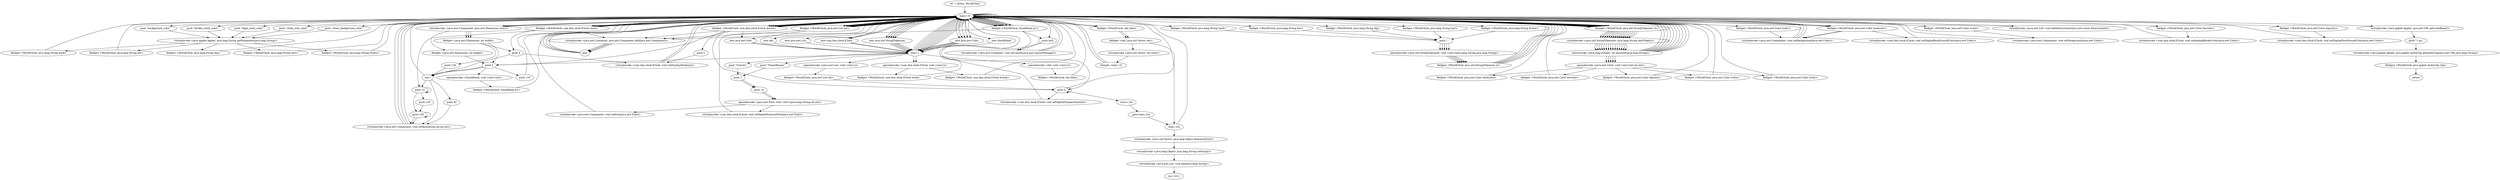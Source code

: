 digraph "" {
    "r0 := @this: WorldClock"
    "load.r r0"
    "r0 := @this: WorldClock"->"load.r r0";
    "load.r r0"->"load.r r0";
    "push \"background_color\""
    "load.r r0"->"push \"background_color\"";
    "virtualinvoke <java.applet.Applet: java.lang.String getParameter(java.lang.String)>"
    "push \"background_color\""->"virtualinvoke <java.applet.Applet: java.lang.String getParameter(java.lang.String)>";
    "fieldput <WorldClock: java.lang.String back>"
    "virtualinvoke <java.applet.Applet: java.lang.String getParameter(java.lang.String)>"->"fieldput <WorldClock: java.lang.String back>";
    "fieldput <WorldClock: java.lang.String back>"->"load.r r0";
    "new java.util.StringTokenizer"
    "load.r r0"->"new java.util.StringTokenizer";
    "dup1.r"
    "new java.util.StringTokenizer"->"dup1.r";
    "dup1.r"->"load.r r0";
    "fieldget <WorldClock: java.lang.String back>"
    "load.r r0"->"fieldget <WorldClock: java.lang.String back>";
    "push \",\""
    "fieldget <WorldClock: java.lang.String back>"->"push \",\"";
    "specialinvoke <java.util.StringTokenizer: void <init>(java.lang.String,java.lang.String)>"
    "push \",\""->"specialinvoke <java.util.StringTokenizer: void <init>(java.lang.String,java.lang.String)>";
    "fieldput <WorldClock: java.util.StringTokenizer st>"
    "specialinvoke <java.util.StringTokenizer: void <init>(java.lang.String,java.lang.String)>"->"fieldput <WorldClock: java.util.StringTokenizer st>";
    "fieldput <WorldClock: java.util.StringTokenizer st>"->"load.r r0";
    "new java.awt.Color"
    "load.r r0"->"new java.awt.Color";
    "new java.awt.Color"->"dup1.r";
    "dup1.r"->"load.r r0";
    "fieldget <WorldClock: java.util.StringTokenizer st>"
    "load.r r0"->"fieldget <WorldClock: java.util.StringTokenizer st>";
    "virtualinvoke <java.util.StringTokenizer: java.lang.String nextToken()>"
    "fieldget <WorldClock: java.util.StringTokenizer st>"->"virtualinvoke <java.util.StringTokenizer: java.lang.String nextToken()>";
    "staticinvoke <java.lang.Integer: int parseInt(java.lang.String)>"
    "virtualinvoke <java.util.StringTokenizer: java.lang.String nextToken()>"->"staticinvoke <java.lang.Integer: int parseInt(java.lang.String)>";
    "staticinvoke <java.lang.Integer: int parseInt(java.lang.String)>"->"load.r r0";
    "load.r r0"->"fieldget <WorldClock: java.util.StringTokenizer st>";
    "fieldget <WorldClock: java.util.StringTokenizer st>"->"virtualinvoke <java.util.StringTokenizer: java.lang.String nextToken()>";
    "virtualinvoke <java.util.StringTokenizer: java.lang.String nextToken()>"->"staticinvoke <java.lang.Integer: int parseInt(java.lang.String)>";
    "staticinvoke <java.lang.Integer: int parseInt(java.lang.String)>"->"load.r r0";
    "load.r r0"->"fieldget <WorldClock: java.util.StringTokenizer st>";
    "fieldget <WorldClock: java.util.StringTokenizer st>"->"virtualinvoke <java.util.StringTokenizer: java.lang.String nextToken()>";
    "virtualinvoke <java.util.StringTokenizer: java.lang.String nextToken()>"->"staticinvoke <java.lang.Integer: int parseInt(java.lang.String)>";
    "specialinvoke <java.awt.Color: void <init>(int,int,int)>"
    "staticinvoke <java.lang.Integer: int parseInt(java.lang.String)>"->"specialinvoke <java.awt.Color: void <init>(int,int,int)>";
    "fieldput <WorldClock: java.awt.Color backcolor>"
    "specialinvoke <java.awt.Color: void <init>(int,int,int)>"->"fieldput <WorldClock: java.awt.Color backcolor>";
    "fieldput <WorldClock: java.awt.Color backcolor>"->"load.r r0";
    "load.r r0"->"load.r r0";
    "push \"border_clock_color\""
    "load.r r0"->"push \"border_clock_color\"";
    "push \"border_clock_color\""->"virtualinvoke <java.applet.Applet: java.lang.String getParameter(java.lang.String)>";
    "fieldput <WorldClock: java.lang.String bor>"
    "virtualinvoke <java.applet.Applet: java.lang.String getParameter(java.lang.String)>"->"fieldput <WorldClock: java.lang.String bor>";
    "fieldput <WorldClock: java.lang.String bor>"->"load.r r0";
    "load.r r0"->"new java.util.StringTokenizer";
    "new java.util.StringTokenizer"->"dup1.r";
    "dup1.r"->"load.r r0";
    "fieldget <WorldClock: java.lang.String bor>"
    "load.r r0"->"fieldget <WorldClock: java.lang.String bor>";
    "fieldget <WorldClock: java.lang.String bor>"->"push \",\"";
    "push \",\""->"specialinvoke <java.util.StringTokenizer: void <init>(java.lang.String,java.lang.String)>";
    "specialinvoke <java.util.StringTokenizer: void <init>(java.lang.String,java.lang.String)>"->"fieldput <WorldClock: java.util.StringTokenizer st>";
    "fieldput <WorldClock: java.util.StringTokenizer st>"->"load.r r0";
    "load.r r0"->"new java.awt.Color";
    "new java.awt.Color"->"dup1.r";
    "dup1.r"->"load.r r0";
    "load.r r0"->"fieldget <WorldClock: java.util.StringTokenizer st>";
    "fieldget <WorldClock: java.util.StringTokenizer st>"->"virtualinvoke <java.util.StringTokenizer: java.lang.String nextToken()>";
    "virtualinvoke <java.util.StringTokenizer: java.lang.String nextToken()>"->"staticinvoke <java.lang.Integer: int parseInt(java.lang.String)>";
    "staticinvoke <java.lang.Integer: int parseInt(java.lang.String)>"->"load.r r0";
    "load.r r0"->"fieldget <WorldClock: java.util.StringTokenizer st>";
    "fieldget <WorldClock: java.util.StringTokenizer st>"->"virtualinvoke <java.util.StringTokenizer: java.lang.String nextToken()>";
    "virtualinvoke <java.util.StringTokenizer: java.lang.String nextToken()>"->"staticinvoke <java.lang.Integer: int parseInt(java.lang.String)>";
    "staticinvoke <java.lang.Integer: int parseInt(java.lang.String)>"->"load.r r0";
    "load.r r0"->"fieldget <WorldClock: java.util.StringTokenizer st>";
    "fieldget <WorldClock: java.util.StringTokenizer st>"->"virtualinvoke <java.util.StringTokenizer: java.lang.String nextToken()>";
    "virtualinvoke <java.util.StringTokenizer: java.lang.String nextToken()>"->"staticinvoke <java.lang.Integer: int parseInt(java.lang.String)>";
    "staticinvoke <java.lang.Integer: int parseInt(java.lang.String)>"->"specialinvoke <java.awt.Color: void <init>(int,int,int)>";
    "fieldput <WorldClock: java.awt.Color borcolor>"
    "specialinvoke <java.awt.Color: void <init>(int,int,int)>"->"fieldput <WorldClock: java.awt.Color borcolor>";
    "fieldput <WorldClock: java.awt.Color borcolor>"->"load.r r0";
    "load.r r0"->"load.r r0";
    "push \"digit_clock_color\""
    "load.r r0"->"push \"digit_clock_color\"";
    "push \"digit_clock_color\""->"virtualinvoke <java.applet.Applet: java.lang.String getParameter(java.lang.String)>";
    "fieldput <WorldClock: java.lang.String dig>"
    "virtualinvoke <java.applet.Applet: java.lang.String getParameter(java.lang.String)>"->"fieldput <WorldClock: java.lang.String dig>";
    "fieldput <WorldClock: java.lang.String dig>"->"load.r r0";
    "load.r r0"->"new java.util.StringTokenizer";
    "new java.util.StringTokenizer"->"dup1.r";
    "dup1.r"->"load.r r0";
    "fieldget <WorldClock: java.lang.String dig>"
    "load.r r0"->"fieldget <WorldClock: java.lang.String dig>";
    "fieldget <WorldClock: java.lang.String dig>"->"push \",\"";
    "push \",\""->"specialinvoke <java.util.StringTokenizer: void <init>(java.lang.String,java.lang.String)>";
    "specialinvoke <java.util.StringTokenizer: void <init>(java.lang.String,java.lang.String)>"->"fieldput <WorldClock: java.util.StringTokenizer st>";
    "fieldput <WorldClock: java.util.StringTokenizer st>"->"load.r r0";
    "load.r r0"->"new java.awt.Color";
    "new java.awt.Color"->"dup1.r";
    "dup1.r"->"load.r r0";
    "load.r r0"->"fieldget <WorldClock: java.util.StringTokenizer st>";
    "fieldget <WorldClock: java.util.StringTokenizer st>"->"virtualinvoke <java.util.StringTokenizer: java.lang.String nextToken()>";
    "virtualinvoke <java.util.StringTokenizer: java.lang.String nextToken()>"->"staticinvoke <java.lang.Integer: int parseInt(java.lang.String)>";
    "staticinvoke <java.lang.Integer: int parseInt(java.lang.String)>"->"load.r r0";
    "load.r r0"->"fieldget <WorldClock: java.util.StringTokenizer st>";
    "fieldget <WorldClock: java.util.StringTokenizer st>"->"virtualinvoke <java.util.StringTokenizer: java.lang.String nextToken()>";
    "virtualinvoke <java.util.StringTokenizer: java.lang.String nextToken()>"->"staticinvoke <java.lang.Integer: int parseInt(java.lang.String)>";
    "staticinvoke <java.lang.Integer: int parseInt(java.lang.String)>"->"load.r r0";
    "load.r r0"->"fieldget <WorldClock: java.util.StringTokenizer st>";
    "fieldget <WorldClock: java.util.StringTokenizer st>"->"virtualinvoke <java.util.StringTokenizer: java.lang.String nextToken()>";
    "virtualinvoke <java.util.StringTokenizer: java.lang.String nextToken()>"->"staticinvoke <java.lang.Integer: int parseInt(java.lang.String)>";
    "staticinvoke <java.lang.Integer: int parseInt(java.lang.String)>"->"specialinvoke <java.awt.Color: void <init>(int,int,int)>";
    "fieldput <WorldClock: java.awt.Color digcolor>"
    "specialinvoke <java.awt.Color: void <init>(int,int,int)>"->"fieldput <WorldClock: java.awt.Color digcolor>";
    "fieldput <WorldClock: java.awt.Color digcolor>"->"load.r r0";
    "load.r r0"->"load.r r0";
    "push \"cities_text_color\""
    "load.r r0"->"push \"cities_text_color\"";
    "push \"cities_text_color\""->"virtualinvoke <java.applet.Applet: java.lang.String getParameter(java.lang.String)>";
    "fieldput <WorldClock: java.lang.String text>"
    "virtualinvoke <java.applet.Applet: java.lang.String getParameter(java.lang.String)>"->"fieldput <WorldClock: java.lang.String text>";
    "fieldput <WorldClock: java.lang.String text>"->"load.r r0";
    "load.r r0"->"new java.util.StringTokenizer";
    "new java.util.StringTokenizer"->"dup1.r";
    "dup1.r"->"load.r r0";
    "fieldget <WorldClock: java.lang.String text>"
    "load.r r0"->"fieldget <WorldClock: java.lang.String text>";
    "fieldget <WorldClock: java.lang.String text>"->"push \",\"";
    "push \",\""->"specialinvoke <java.util.StringTokenizer: void <init>(java.lang.String,java.lang.String)>";
    "specialinvoke <java.util.StringTokenizer: void <init>(java.lang.String,java.lang.String)>"->"fieldput <WorldClock: java.util.StringTokenizer st>";
    "fieldput <WorldClock: java.util.StringTokenizer st>"->"load.r r0";
    "load.r r0"->"new java.awt.Color";
    "new java.awt.Color"->"dup1.r";
    "dup1.r"->"load.r r0";
    "load.r r0"->"fieldget <WorldClock: java.util.StringTokenizer st>";
    "fieldget <WorldClock: java.util.StringTokenizer st>"->"virtualinvoke <java.util.StringTokenizer: java.lang.String nextToken()>";
    "virtualinvoke <java.util.StringTokenizer: java.lang.String nextToken()>"->"staticinvoke <java.lang.Integer: int parseInt(java.lang.String)>";
    "staticinvoke <java.lang.Integer: int parseInt(java.lang.String)>"->"load.r r0";
    "load.r r0"->"fieldget <WorldClock: java.util.StringTokenizer st>";
    "fieldget <WorldClock: java.util.StringTokenizer st>"->"virtualinvoke <java.util.StringTokenizer: java.lang.String nextToken()>";
    "virtualinvoke <java.util.StringTokenizer: java.lang.String nextToken()>"->"staticinvoke <java.lang.Integer: int parseInt(java.lang.String)>";
    "staticinvoke <java.lang.Integer: int parseInt(java.lang.String)>"->"load.r r0";
    "load.r r0"->"fieldget <WorldClock: java.util.StringTokenizer st>";
    "fieldget <WorldClock: java.util.StringTokenizer st>"->"virtualinvoke <java.util.StringTokenizer: java.lang.String nextToken()>";
    "virtualinvoke <java.util.StringTokenizer: java.lang.String nextToken()>"->"staticinvoke <java.lang.Integer: int parseInt(java.lang.String)>";
    "staticinvoke <java.lang.Integer: int parseInt(java.lang.String)>"->"specialinvoke <java.awt.Color: void <init>(int,int,int)>";
    "fieldput <WorldClock: java.awt.Color tcolor>"
    "specialinvoke <java.awt.Color: void <init>(int,int,int)>"->"fieldput <WorldClock: java.awt.Color tcolor>";
    "fieldput <WorldClock: java.awt.Color tcolor>"->"load.r r0";
    "load.r r0"->"load.r r0";
    "push \"cities_background_color\""
    "load.r r0"->"push \"cities_background_color\"";
    "push \"cities_background_color\""->"virtualinvoke <java.applet.Applet: java.lang.String getParameter(java.lang.String)>";
    "fieldput <WorldClock: java.lang.String ltcolor>"
    "virtualinvoke <java.applet.Applet: java.lang.String getParameter(java.lang.String)>"->"fieldput <WorldClock: java.lang.String ltcolor>";
    "fieldput <WorldClock: java.lang.String ltcolor>"->"load.r r0";
    "load.r r0"->"new java.util.StringTokenizer";
    "new java.util.StringTokenizer"->"dup1.r";
    "dup1.r"->"load.r r0";
    "fieldget <WorldClock: java.lang.String ltcolor>"
    "load.r r0"->"fieldget <WorldClock: java.lang.String ltcolor>";
    "fieldget <WorldClock: java.lang.String ltcolor>"->"push \",\"";
    "push \",\""->"specialinvoke <java.util.StringTokenizer: void <init>(java.lang.String,java.lang.String)>";
    "specialinvoke <java.util.StringTokenizer: void <init>(java.lang.String,java.lang.String)>"->"fieldput <WorldClock: java.util.StringTokenizer st>";
    "fieldput <WorldClock: java.util.StringTokenizer st>"->"load.r r0";
    "load.r r0"->"new java.awt.Color";
    "new java.awt.Color"->"dup1.r";
    "dup1.r"->"load.r r0";
    "load.r r0"->"fieldget <WorldClock: java.util.StringTokenizer st>";
    "fieldget <WorldClock: java.util.StringTokenizer st>"->"virtualinvoke <java.util.StringTokenizer: java.lang.String nextToken()>";
    "virtualinvoke <java.util.StringTokenizer: java.lang.String nextToken()>"->"staticinvoke <java.lang.Integer: int parseInt(java.lang.String)>";
    "staticinvoke <java.lang.Integer: int parseInt(java.lang.String)>"->"load.r r0";
    "load.r r0"->"fieldget <WorldClock: java.util.StringTokenizer st>";
    "fieldget <WorldClock: java.util.StringTokenizer st>"->"virtualinvoke <java.util.StringTokenizer: java.lang.String nextToken()>";
    "virtualinvoke <java.util.StringTokenizer: java.lang.String nextToken()>"->"staticinvoke <java.lang.Integer: int parseInt(java.lang.String)>";
    "staticinvoke <java.lang.Integer: int parseInt(java.lang.String)>"->"load.r r0";
    "load.r r0"->"fieldget <WorldClock: java.util.StringTokenizer st>";
    "fieldget <WorldClock: java.util.StringTokenizer st>"->"virtualinvoke <java.util.StringTokenizer: java.lang.String nextToken()>";
    "virtualinvoke <java.util.StringTokenizer: java.lang.String nextToken()>"->"staticinvoke <java.lang.Integer: int parseInt(java.lang.String)>";
    "staticinvoke <java.lang.Integer: int parseInt(java.lang.String)>"->"specialinvoke <java.awt.Color: void <init>(int,int,int)>";
    "fieldput <WorldClock: java.awt.Color lcolor>"
    "specialinvoke <java.awt.Color: void <init>(int,int,int)>"->"fieldput <WorldClock: java.awt.Color lcolor>";
    "fieldput <WorldClock: java.awt.Color lcolor>"->"load.r r0";
    "push null"
    "load.r r0"->"push null";
    "virtualinvoke <java.awt.Container: void setLayout(java.awt.LayoutManager)>"
    "push null"->"virtualinvoke <java.awt.Container: void setLayout(java.awt.LayoutManager)>";
    "virtualinvoke <java.awt.Container: void setLayout(java.awt.LayoutManager)>"->"load.r r0";
    "new QuickPanel"
    "load.r r0"->"new QuickPanel";
    "new QuickPanel"->"dup1.r";
    "push 2"
    "dup1.r"->"push 2";
    "specialinvoke <QuickPanel: void <init>(int)>"
    "push 2"->"specialinvoke <QuickPanel: void <init>(int)>";
    "fieldput <WorldClock: QuickPanel p1>"
    "specialinvoke <QuickPanel: void <init>(int)>"->"fieldput <WorldClock: QuickPanel p1>";
    "fieldput <WorldClock: QuickPanel p1>"->"load.r r0";
    "fieldget <WorldClock: QuickPanel p1>"
    "load.r r0"->"fieldget <WorldClock: QuickPanel p1>";
    "push 0"
    "fieldget <WorldClock: QuickPanel p1>"->"push 0";
    "push 0"->"push 0";
    "push 0"->"load.r r0";
    "virtualinvoke <java.awt.Component: java.awt.Dimension size()>"
    "load.r r0"->"virtualinvoke <java.awt.Component: java.awt.Dimension size()>";
    "fieldget <java.awt.Dimension: int width>"
    "virtualinvoke <java.awt.Component: java.awt.Dimension size()>"->"fieldget <java.awt.Dimension: int width>";
    "fieldget <java.awt.Dimension: int width>"->"push 2";
    "sub.i"
    "push 2"->"sub.i";
    "sub.i"->"load.r r0";
    "load.r r0"->"virtualinvoke <java.awt.Component: java.awt.Dimension size()>";
    "fieldget <java.awt.Dimension: int height>"
    "virtualinvoke <java.awt.Component: java.awt.Dimension size()>"->"fieldget <java.awt.Dimension: int height>";
    "fieldget <java.awt.Dimension: int height>"->"push 2";
    "push 2"->"sub.i";
    "virtualinvoke <java.awt.Component: void setBounds(int,int,int,int)>"
    "sub.i"->"virtualinvoke <java.awt.Component: void setBounds(int,int,int,int)>";
    "virtualinvoke <java.awt.Component: void setBounds(int,int,int,int)>"->"load.r r0";
    "load.r r0"->"fieldget <WorldClock: QuickPanel p1>";
    "fieldget <WorldClock: QuickPanel p1>"->"load.r r0";
    "fieldget <WorldClock: java.awt.Color backcolor>"
    "load.r r0"->"fieldget <WorldClock: java.awt.Color backcolor>";
    "virtualinvoke <java.awt.Component: void setBackground(java.awt.Color)>"
    "fieldget <WorldClock: java.awt.Color backcolor>"->"virtualinvoke <java.awt.Component: void setBackground(java.awt.Color)>";
    "virtualinvoke <java.awt.Component: void setBackground(java.awt.Color)>"->"load.r r0";
    "load.r r0"->"load.r r0";
    "load.r r0"->"fieldget <WorldClock: QuickPanel p1>";
    "virtualinvoke <java.awt.Container: java.awt.Component add(java.awt.Component)>"
    "fieldget <WorldClock: QuickPanel p1>"->"virtualinvoke <java.awt.Container: java.awt.Component add(java.awt.Component)>";
    "pop"
    "virtualinvoke <java.awt.Container: java.awt.Component add(java.awt.Component)>"->"pop";
    "pop"->"load.r r0";
    "load.r r0"->"fieldget <WorldClock: QuickPanel p1>";
    "fieldget <WorldClock: QuickPanel p1>"->"push null";
    "push null"->"virtualinvoke <java.awt.Container: void setLayout(java.awt.LayoutManager)>";
    "virtualinvoke <java.awt.Container: void setLayout(java.awt.LayoutManager)>"->"load.r r0";
    "new dat"
    "load.r r0"->"new dat";
    "new dat"->"dup1.r";
    "specialinvoke <dat: void <init>()>"
    "dup1.r"->"specialinvoke <dat: void <init>()>";
    "fieldput <WorldClock: dat data>"
    "specialinvoke <dat: void <init>()>"->"fieldput <WorldClock: dat data>";
    "fieldput <WorldClock: dat data>"->"load.r r0";
    "new java.awt.List"
    "load.r r0"->"new java.awt.List";
    "new java.awt.List"->"dup1.r";
    "specialinvoke <java.awt.List: void <init>()>"
    "dup1.r"->"specialinvoke <java.awt.List: void <init>()>";
    "fieldput <WorldClock: java.awt.List list>"
    "specialinvoke <java.awt.List: void <init>()>"->"fieldput <WorldClock: java.awt.List list>";
    "fieldput <WorldClock: java.awt.List list>"->"push 0";
    "store.i i24"
    "push 0"->"store.i i24";
    "goto load.i i24"
    "store.i i24"->"goto load.i i24";
    "load.i i24"
    "goto load.i i24"->"load.i i24";
    "load.i i24"->"load.r r0";
    "fieldget <WorldClock: dat data>"
    "load.r r0"->"fieldget <WorldClock: dat data>";
    "fieldget <dat: java.util.Vector city>"
    "fieldget <WorldClock: dat data>"->"fieldget <dat: java.util.Vector city>";
    "virtualinvoke <java.util.Vector: int size()>"
    "fieldget <dat: java.util.Vector city>"->"virtualinvoke <java.util.Vector: int size()>";
    "ifcmplt.i load.r r0"
    "virtualinvoke <java.util.Vector: int size()>"->"ifcmplt.i load.r r0";
    "ifcmplt.i load.r r0"->"load.r r0";
    "fieldget <WorldClock: java.awt.List list>"
    "load.r r0"->"fieldget <WorldClock: java.awt.List list>";
    "fieldget <WorldClock: java.awt.List list>"->"load.r r0";
    "load.r r0"->"virtualinvoke <java.awt.Component: java.awt.Dimension size()>";
    "virtualinvoke <java.awt.Component: java.awt.Dimension size()>"->"fieldget <java.awt.Dimension: int width>";
    "push 130"
    "fieldget <java.awt.Dimension: int width>"->"push 130";
    "push 130"->"sub.i";
    "push 10"
    "sub.i"->"push 10";
    "push 120"
    "push 10"->"push 120";
    "push 100"
    "push 120"->"push 100";
    "push 100"->"virtualinvoke <java.awt.Component: void setBounds(int,int,int,int)>";
    "virtualinvoke <java.awt.Component: void setBounds(int,int,int,int)>"->"load.r r0";
    "load.r r0"->"fieldget <WorldClock: java.awt.List list>";
    "new java.awt.Font"
    "fieldget <WorldClock: java.awt.List list>"->"new java.awt.Font";
    "new java.awt.Font"->"dup1.r";
    "push \"Courier\""
    "dup1.r"->"push \"Courier\"";
    "push 1"
    "push \"Courier\""->"push 1";
    "push 14"
    "push 1"->"push 14";
    "specialinvoke <java.awt.Font: void <init>(java.lang.String,int,int)>"
    "push 14"->"specialinvoke <java.awt.Font: void <init>(java.lang.String,int,int)>";
    "virtualinvoke <java.awt.Component: void setFont(java.awt.Font)>"
    "specialinvoke <java.awt.Font: void <init>(java.lang.String,int,int)>"->"virtualinvoke <java.awt.Component: void setFont(java.awt.Font)>";
    "virtualinvoke <java.awt.Component: void setFont(java.awt.Font)>"->"load.r r0";
    "load.r r0"->"fieldget <WorldClock: java.awt.List list>";
    "fieldget <WorldClock: java.awt.List list>"->"load.r r0";
    "fieldget <WorldClock: java.awt.Color lcolor>"
    "load.r r0"->"fieldget <WorldClock: java.awt.Color lcolor>";
    "fieldget <WorldClock: java.awt.Color lcolor>"->"virtualinvoke <java.awt.Component: void setBackground(java.awt.Color)>";
    "virtualinvoke <java.awt.Component: void setBackground(java.awt.Color)>"->"load.r r0";
    "load.r r0"->"fieldget <WorldClock: java.awt.List list>";
    "fieldget <WorldClock: java.awt.List list>"->"load.r r0";
    "fieldget <WorldClock: java.awt.Color tcolor>"
    "load.r r0"->"fieldget <WorldClock: java.awt.Color tcolor>";
    "virtualinvoke <java.awt.Component: void setForeground(java.awt.Color)>"
    "fieldget <WorldClock: java.awt.Color tcolor>"->"virtualinvoke <java.awt.Component: void setForeground(java.awt.Color)>";
    "virtualinvoke <java.awt.Component: void setForeground(java.awt.Color)>"->"load.r r0";
    "load.r r0"->"fieldget <WorldClock: QuickPanel p1>";
    "fieldget <WorldClock: QuickPanel p1>"->"load.r r0";
    "load.r r0"->"fieldget <WorldClock: java.awt.List list>";
    "fieldget <WorldClock: java.awt.List list>"->"virtualinvoke <java.awt.Container: java.awt.Component add(java.awt.Component)>";
    "virtualinvoke <java.awt.Container: java.awt.Component add(java.awt.Component)>"->"pop";
    "pop"->"load.r r0";
    "load.r r0"->"fieldget <WorldClock: java.awt.List list>";
    "fieldget <WorldClock: java.awt.List list>"->"load.r r0";
    "virtualinvoke <java.awt.List: void addItemListener(java.awt.event.ItemListener)>"
    "load.r r0"->"virtualinvoke <java.awt.List: void addItemListener(java.awt.event.ItemListener)>";
    "virtualinvoke <java.awt.List: void addItemListener(java.awt.event.ItemListener)>"->"load.r r0";
    "new com.ibm.clock.IClock"
    "load.r r0"->"new com.ibm.clock.IClock";
    "new com.ibm.clock.IClock"->"dup1.r";
    "specialinvoke <com.ibm.clock.IClock: void <init>()>"
    "dup1.r"->"specialinvoke <com.ibm.clock.IClock: void <init>()>";
    "fieldput <WorldClock: com.ibm.clock.IClock clock>"
    "specialinvoke <com.ibm.clock.IClock: void <init>()>"->"fieldput <WorldClock: com.ibm.clock.IClock clock>";
    "fieldput <WorldClock: com.ibm.clock.IClock clock>"->"load.r r0";
    "fieldget <WorldClock: com.ibm.clock.IClock clock>"
    "load.r r0"->"fieldget <WorldClock: com.ibm.clock.IClock clock>";
    "push 4"
    "fieldget <WorldClock: com.ibm.clock.IClock clock>"->"push 4";
    "virtualinvoke <com.ibm.clock.IClock: void setDisplayMode(int)>"
    "push 4"->"virtualinvoke <com.ibm.clock.IClock: void setDisplayMode(int)>";
    "virtualinvoke <com.ibm.clock.IClock: void setDisplayMode(int)>"->"load.r r0";
    "load.r r0"->"fieldget <WorldClock: com.ibm.clock.IClock clock>";
    "fieldget <WorldClock: com.ibm.clock.IClock clock>"->"push 10";
    "push 10"->"push 10";
    "push 10"->"push 100";
    "push 100"->"push 100";
    "push 100"->"virtualinvoke <java.awt.Component: void setBounds(int,int,int,int)>";
    "virtualinvoke <java.awt.Component: void setBounds(int,int,int,int)>"->"load.r r0";
    "load.r r0"->"fieldget <WorldClock: com.ibm.clock.IClock clock>";
    "fieldget <WorldClock: com.ibm.clock.IClock clock>"->"load.r r0";
    "load.r r0"->"fieldget <WorldClock: java.awt.Color backcolor>";
    "fieldget <WorldClock: java.awt.Color backcolor>"->"virtualinvoke <java.awt.Component: void setBackground(java.awt.Color)>";
    "virtualinvoke <java.awt.Component: void setBackground(java.awt.Color)>"->"load.r r0";
    "load.r r0"->"fieldget <WorldClock: com.ibm.clock.IClock clock>";
    "fieldget <WorldClock: com.ibm.clock.IClock clock>"->"load.r r0";
    "fieldget <WorldClock: java.awt.Color borcolor>"
    "load.r r0"->"fieldget <WorldClock: java.awt.Color borcolor>";
    "virtualinvoke <com.ibm.clock.IClock: void setAnalogBorderColor(java.awt.Color)>"
    "fieldget <WorldClock: java.awt.Color borcolor>"->"virtualinvoke <com.ibm.clock.IClock: void setAnalogBorderColor(java.awt.Color)>";
    "virtualinvoke <com.ibm.clock.IClock: void setAnalogBorderColor(java.awt.Color)>"->"load.r r0";
    "load.r r0"->"fieldget <WorldClock: QuickPanel p1>";
    "fieldget <WorldClock: QuickPanel p1>"->"load.r r0";
    "load.r r0"->"fieldget <WorldClock: com.ibm.clock.IClock clock>";
    "fieldget <WorldClock: com.ibm.clock.IClock clock>"->"virtualinvoke <java.awt.Container: java.awt.Component add(java.awt.Component)>";
    "virtualinvoke <java.awt.Container: java.awt.Component add(java.awt.Component)>"->"pop";
    "pop"->"load.r r0";
    "load.r r0"->"new com.ibm.clock.IClock";
    "new com.ibm.clock.IClock"->"dup1.r";
    "dup1.r"->"specialinvoke <com.ibm.clock.IClock: void <init>()>";
    "fieldput <WorldClock: com.ibm.clock.IClock dclock>"
    "specialinvoke <com.ibm.clock.IClock: void <init>()>"->"fieldput <WorldClock: com.ibm.clock.IClock dclock>";
    "fieldput <WorldClock: com.ibm.clock.IClock dclock>"->"load.r r0";
    "fieldget <WorldClock: com.ibm.clock.IClock dclock>"
    "load.r r0"->"fieldget <WorldClock: com.ibm.clock.IClock dclock>";
    "push 5"
    "fieldget <WorldClock: com.ibm.clock.IClock dclock>"->"push 5";
    "push 5"->"virtualinvoke <com.ibm.clock.IClock: void setDisplayMode(int)>";
    "virtualinvoke <com.ibm.clock.IClock: void setDisplayMode(int)>"->"load.r r0";
    "load.r r0"->"fieldget <WorldClock: com.ibm.clock.IClock dclock>";
    "fieldget <WorldClock: com.ibm.clock.IClock dclock>"->"push 2";
    "push 110"
    "push 2"->"push 110";
    "push 110"->"load.r r0";
    "load.r r0"->"virtualinvoke <java.awt.Component: java.awt.Dimension size()>";
    "virtualinvoke <java.awt.Component: java.awt.Dimension size()>"->"fieldget <java.awt.Dimension: int width>";
    "fieldget <java.awt.Dimension: int width>"->"push 4";
    "push 4"->"sub.i";
    "push 40"
    "sub.i"->"push 40";
    "push 40"->"virtualinvoke <java.awt.Component: void setBounds(int,int,int,int)>";
    "virtualinvoke <java.awt.Component: void setBounds(int,int,int,int)>"->"load.r r0";
    "load.r r0"->"fieldget <WorldClock: com.ibm.clock.IClock dclock>";
    "fieldget <WorldClock: com.ibm.clock.IClock dclock>"->"load.r r0";
    "load.r r0"->"fieldget <WorldClock: java.awt.Color backcolor>";
    "virtualinvoke <com.ibm.clock.IClock: void setDigitalBackGroundColor(java.awt.Color)>"
    "fieldget <WorldClock: java.awt.Color backcolor>"->"virtualinvoke <com.ibm.clock.IClock: void setDigitalBackGroundColor(java.awt.Color)>";
    "virtualinvoke <com.ibm.clock.IClock: void setDigitalBackGroundColor(java.awt.Color)>"->"load.r r0";
    "load.r r0"->"fieldget <WorldClock: com.ibm.clock.IClock dclock>";
    "fieldget <WorldClock: com.ibm.clock.IClock dclock>"->"load.r r0";
    "fieldget <WorldClock: java.awt.Color digcolor>"
    "load.r r0"->"fieldget <WorldClock: java.awt.Color digcolor>";
    "virtualinvoke <com.ibm.clock.IClock: void setDigitalForeGroundColor(java.awt.Color)>"
    "fieldget <WorldClock: java.awt.Color digcolor>"->"virtualinvoke <com.ibm.clock.IClock: void setDigitalForeGroundColor(java.awt.Color)>";
    "virtualinvoke <com.ibm.clock.IClock: void setDigitalForeGroundColor(java.awt.Color)>"->"load.r r0";
    "load.r r0"->"fieldget <WorldClock: com.ibm.clock.IClock dclock>";
    "fieldget <WorldClock: com.ibm.clock.IClock dclock>"->"push 0";
    "virtualinvoke <com.ibm.clock.IClock: void setDigitalDisplayStyle(int)>"
    "push 0"->"virtualinvoke <com.ibm.clock.IClock: void setDigitalDisplayStyle(int)>";
    "virtualinvoke <com.ibm.clock.IClock: void setDigitalDisplayStyle(int)>"->"load.r r0";
    "load.r r0"->"fieldget <WorldClock: com.ibm.clock.IClock dclock>";
    "fieldget <WorldClock: com.ibm.clock.IClock dclock>"->"new java.awt.Font";
    "new java.awt.Font"->"dup1.r";
    "push \"TimesRoman\""
    "dup1.r"->"push \"TimesRoman\"";
    "push \"TimesRoman\""->"push 1";
    "push 1"->"push 14";
    "push 14"->"specialinvoke <java.awt.Font: void <init>(java.lang.String,int,int)>";
    "virtualinvoke <com.ibm.clock.IClock: void setDigitalNumeralFont(java.awt.Font)>"
    "specialinvoke <java.awt.Font: void <init>(java.lang.String,int,int)>"->"virtualinvoke <com.ibm.clock.IClock: void setDigitalNumeralFont(java.awt.Font)>";
    "virtualinvoke <com.ibm.clock.IClock: void setDigitalNumeralFont(java.awt.Font)>"->"load.r r0";
    "load.r r0"->"fieldget <WorldClock: QuickPanel p1>";
    "fieldget <WorldClock: QuickPanel p1>"->"load.r r0";
    "load.r r0"->"fieldget <WorldClock: com.ibm.clock.IClock dclock>";
    "fieldget <WorldClock: com.ibm.clock.IClock dclock>"->"virtualinvoke <java.awt.Container: java.awt.Component add(java.awt.Component)>";
    "virtualinvoke <java.awt.Container: java.awt.Component add(java.awt.Component)>"->"pop";
    "pop"->"load.r r0";
    "load.r r0"->"load.r r0";
    "load.r r0"->"load.r r0";
    "virtualinvoke <java.applet.Applet: java.net.URL getCodeBase()>"
    "load.r r0"->"virtualinvoke <java.applet.Applet: java.net.URL getCodeBase()>";
    "push \"1.au\""
    "virtualinvoke <java.applet.Applet: java.net.URL getCodeBase()>"->"push \"1.au\"";
    "virtualinvoke <java.applet.Applet: java.applet.AudioClip getAudioClip(java.net.URL,java.lang.String)>"
    "push \"1.au\""->"virtualinvoke <java.applet.Applet: java.applet.AudioClip getAudioClip(java.net.URL,java.lang.String)>";
    "fieldput <WorldClock: java.applet.AudioClip clip>"
    "virtualinvoke <java.applet.Applet: java.applet.AudioClip getAudioClip(java.net.URL,java.lang.String)>"->"fieldput <WorldClock: java.applet.AudioClip clip>";
    "return"
    "fieldput <WorldClock: java.applet.AudioClip clip>"->"return";
    "ifcmplt.i load.r r0"->"load.r r0";
    "load.r r0"->"fieldget <WorldClock: java.awt.List list>";
    "fieldget <WorldClock: java.awt.List list>"->"load.r r0";
    "load.r r0"->"fieldget <WorldClock: dat data>";
    "fieldget <WorldClock: dat data>"->"fieldget <dat: java.util.Vector city>";
    "fieldget <dat: java.util.Vector city>"->"load.i i24";
    "virtualinvoke <java.util.Vector: java.lang.Object elementAt(int)>"
    "load.i i24"->"virtualinvoke <java.util.Vector: java.lang.Object elementAt(int)>";
    "virtualinvoke <java.lang.Object: java.lang.String toString()>"
    "virtualinvoke <java.util.Vector: java.lang.Object elementAt(int)>"->"virtualinvoke <java.lang.Object: java.lang.String toString()>";
    "virtualinvoke <java.awt.List: void add(java.lang.String)>"
    "virtualinvoke <java.lang.Object: java.lang.String toString()>"->"virtualinvoke <java.awt.List: void add(java.lang.String)>";
    "inc.i i24 1"
    "virtualinvoke <java.awt.List: void add(java.lang.String)>"->"inc.i i24 1";
}
